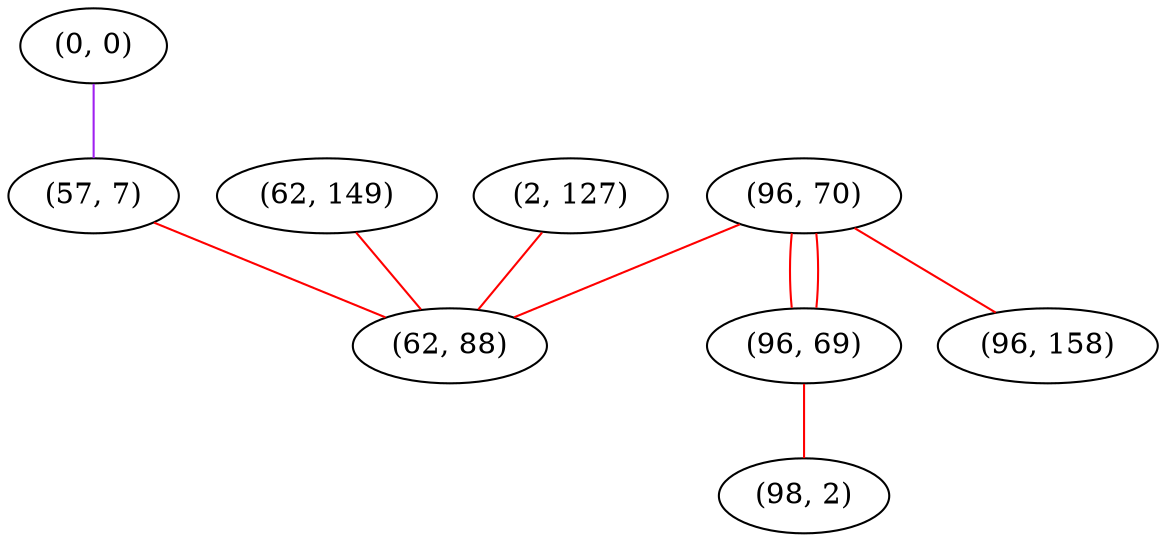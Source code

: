 graph "" {
"(0, 0)";
"(62, 149)";
"(2, 127)";
"(57, 7)";
"(96, 70)";
"(96, 69)";
"(98, 2)";
"(96, 158)";
"(62, 88)";
"(0, 0)" -- "(57, 7)"  [color=purple, key=0, weight=4];
"(62, 149)" -- "(62, 88)"  [color=red, key=0, weight=1];
"(2, 127)" -- "(62, 88)"  [color=red, key=0, weight=1];
"(57, 7)" -- "(62, 88)"  [color=red, key=0, weight=1];
"(96, 70)" -- "(96, 158)"  [color=red, key=0, weight=1];
"(96, 70)" -- "(96, 69)"  [color=red, key=0, weight=1];
"(96, 70)" -- "(96, 69)"  [color=red, key=1, weight=1];
"(96, 70)" -- "(62, 88)"  [color=red, key=0, weight=1];
"(96, 69)" -- "(98, 2)"  [color=red, key=0, weight=1];
}
